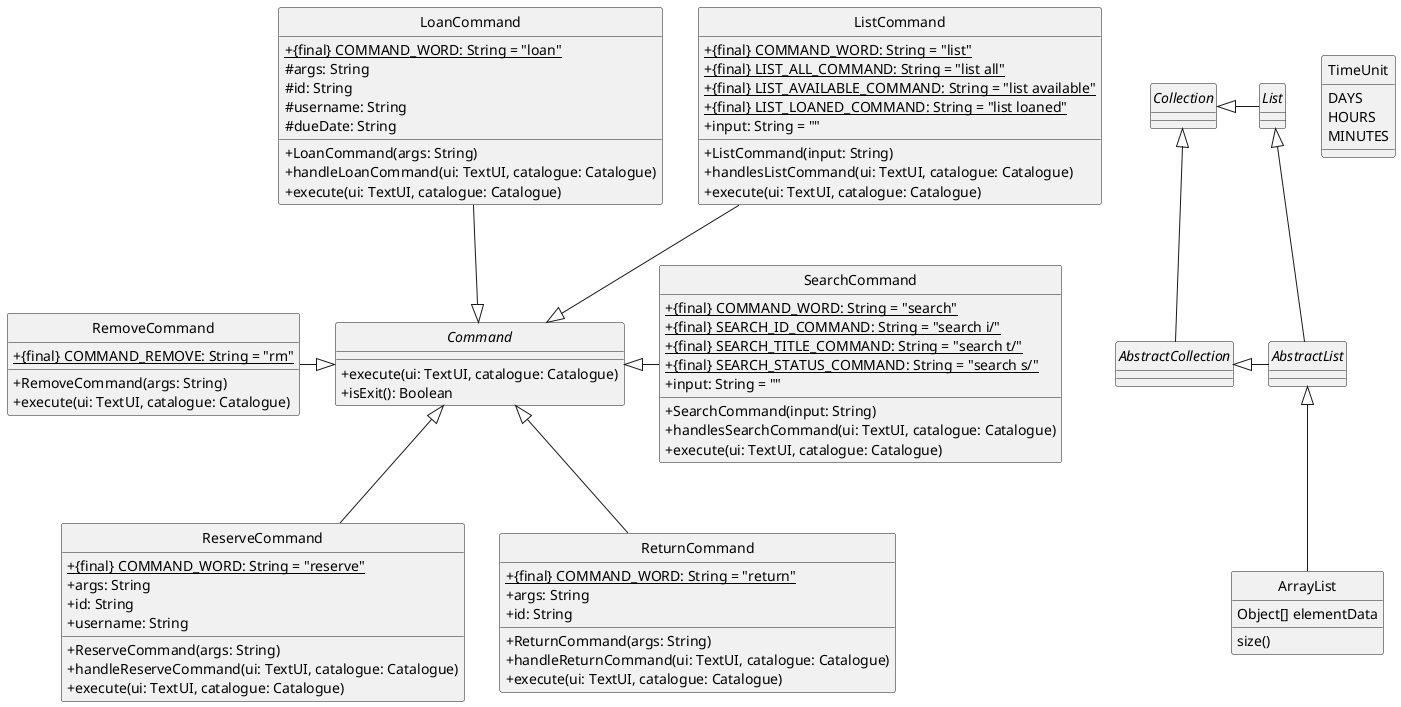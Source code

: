 @startuml
'https://plantuml.com/class-diagram

hide circle
skinparam classAttributeIconSize 0

Command <|-up- ListCommand
Command <|-up- LoanCommand
Command <|-left- RemoveCommand
Command <|-- ReserveCommand
Command <|-- ReturnCommand
Command <|-right- SearchCommand


abstract class Command {
+ execute(ui: TextUI, catalogue: Catalogue)
+ isExit(): Boolean
}

class ListCommand {
+ {static} {final} COMMAND_WORD: String = "list"
+ {static} {final} LIST_ALL_COMMAND: String = "list all"
+ {static} {final} LIST_AVAILABLE_COMMAND: String = "list available"
+ {static} {final} LIST_LOANED_COMMAND: String = "list loaned"
+ input: String = ""
+ ListCommand(input: String)
+ handlesListCommand(ui: TextUI, catalogue: Catalogue)
+ execute(ui: TextUI, catalogue: Catalogue)
}

class LoanCommand {
+ {static} {final} COMMAND_WORD: String = "loan"
# args: String
# id: String
# username: String
# dueDate: String
+ LoanCommand(args: String)
+ handleLoanCommand(ui: TextUI, catalogue: Catalogue)
+ execute(ui: TextUI, catalogue: Catalogue)
}

class RemoveCommand {
+ {static} {final} COMMAND_REMOVE: String = "rm"
+ RemoveCommand(args: String)
+ execute(ui: TextUI, catalogue: Catalogue)
}

class ReserveCommand {
+ {static} {final} COMMAND_WORD: String = "reserve"
+ args: String
+ id: String
+ username: String
+ ReserveCommand(args: String)
+ handleReserveCommand(ui: TextUI, catalogue: Catalogue)
+ execute(ui: TextUI, catalogue: Catalogue)

}

class ReturnCommand {
+ {static} {final} COMMAND_WORD: String = "return"
+ args: String
+ id: String
+ ReturnCommand(args: String)
+ handleReturnCommand(ui: TextUI, catalogue: Catalogue)
+ execute(ui: TextUI, catalogue: Catalogue)
}

class SearchCommand {
+ {static} {final} COMMAND_WORD: String = "search"
+ {static} {final} SEARCH_ID_COMMAND: String = "search i/"
+ {static} {final} SEARCH_TITLE_COMMAND: String = "search t/"
+ {static} {final} SEARCH_STATUS_COMMAND: String = "search s/"
+ input: String = ""
+ SearchCommand(input: String)
+ handlesSearchCommand(ui: TextUI, catalogue: Catalogue)
+ execute(ui: TextUI, catalogue: Catalogue)
}



abstract class AbstractList
abstract AbstractCollection
interface List
interface Collection

List <|-- AbstractList
Collection <|-- AbstractCollection

Collection <|- List
AbstractCollection <|- AbstractList
AbstractList <|-- ArrayList

class ArrayList {
Object[] elementData
size()
}

enum TimeUnit {
DAYS
HOURS
MINUTES
}

@enduml
